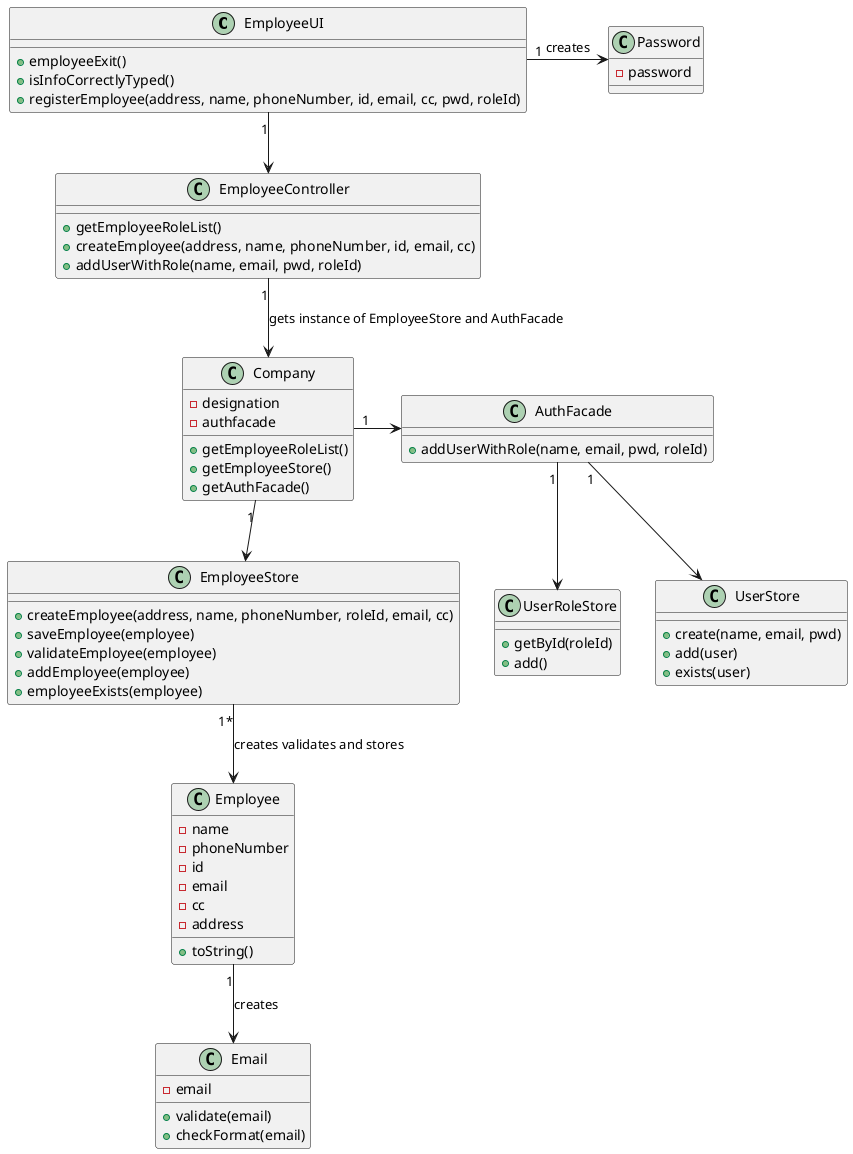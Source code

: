 @startuml

EmployeeUI "1"--> EmployeeController
EmployeeController "1"--> Company: gets instance of EmployeeStore and AuthFacade
Company "1"--> EmployeeStore
Company "1"-> AuthFacade
EmployeeStore "1*" --> Employee: creates validates and stores
Employee "1" --> Email: creates
AuthFacade "1"--> UserRoleStore
AuthFacade "1"--> UserStore
EmployeeUI "1" -> Password:creates

class Employee{
    -name
    -phoneNumber
    -id
    -email
    -cc
    -address
    +toString()
}

class EmployeeUI{
+employeeExit()
+isInfoCorrectlyTyped()
+registerEmployee(address, name, phoneNumber, id, email, cc, pwd, roleId)
}

class EmployeeController{
+getEmployeeRoleList()
+createEmployee(address, name, phoneNumber, id, email, cc)
+addUserWithRole(name, email, pwd, roleId)
}

class Company{
-designation
-authfacade
+getEmployeeRoleList()
+getEmployeeStore()
+getAuthFacade()
}

class AuthFacade{
+addUserWithRole(name, email, pwd, roleId)
}

class EmployeeStore{
+createEmployee(address, name, phoneNumber, roleId, email, cc)
+saveEmployee(employee)
+validateEmployee(employee)
+addEmployee(employee)
+employeeExists(employee)
}

class Email{
-email
+validate(email)
+checkFormat(email)
}

class UserRoleStore{
+getById(roleId)
+add()
}

class UserStore{
+create(name, email, pwd)
+add(user)
+exists(user)
}

class Password{
-password
}


@enduml
